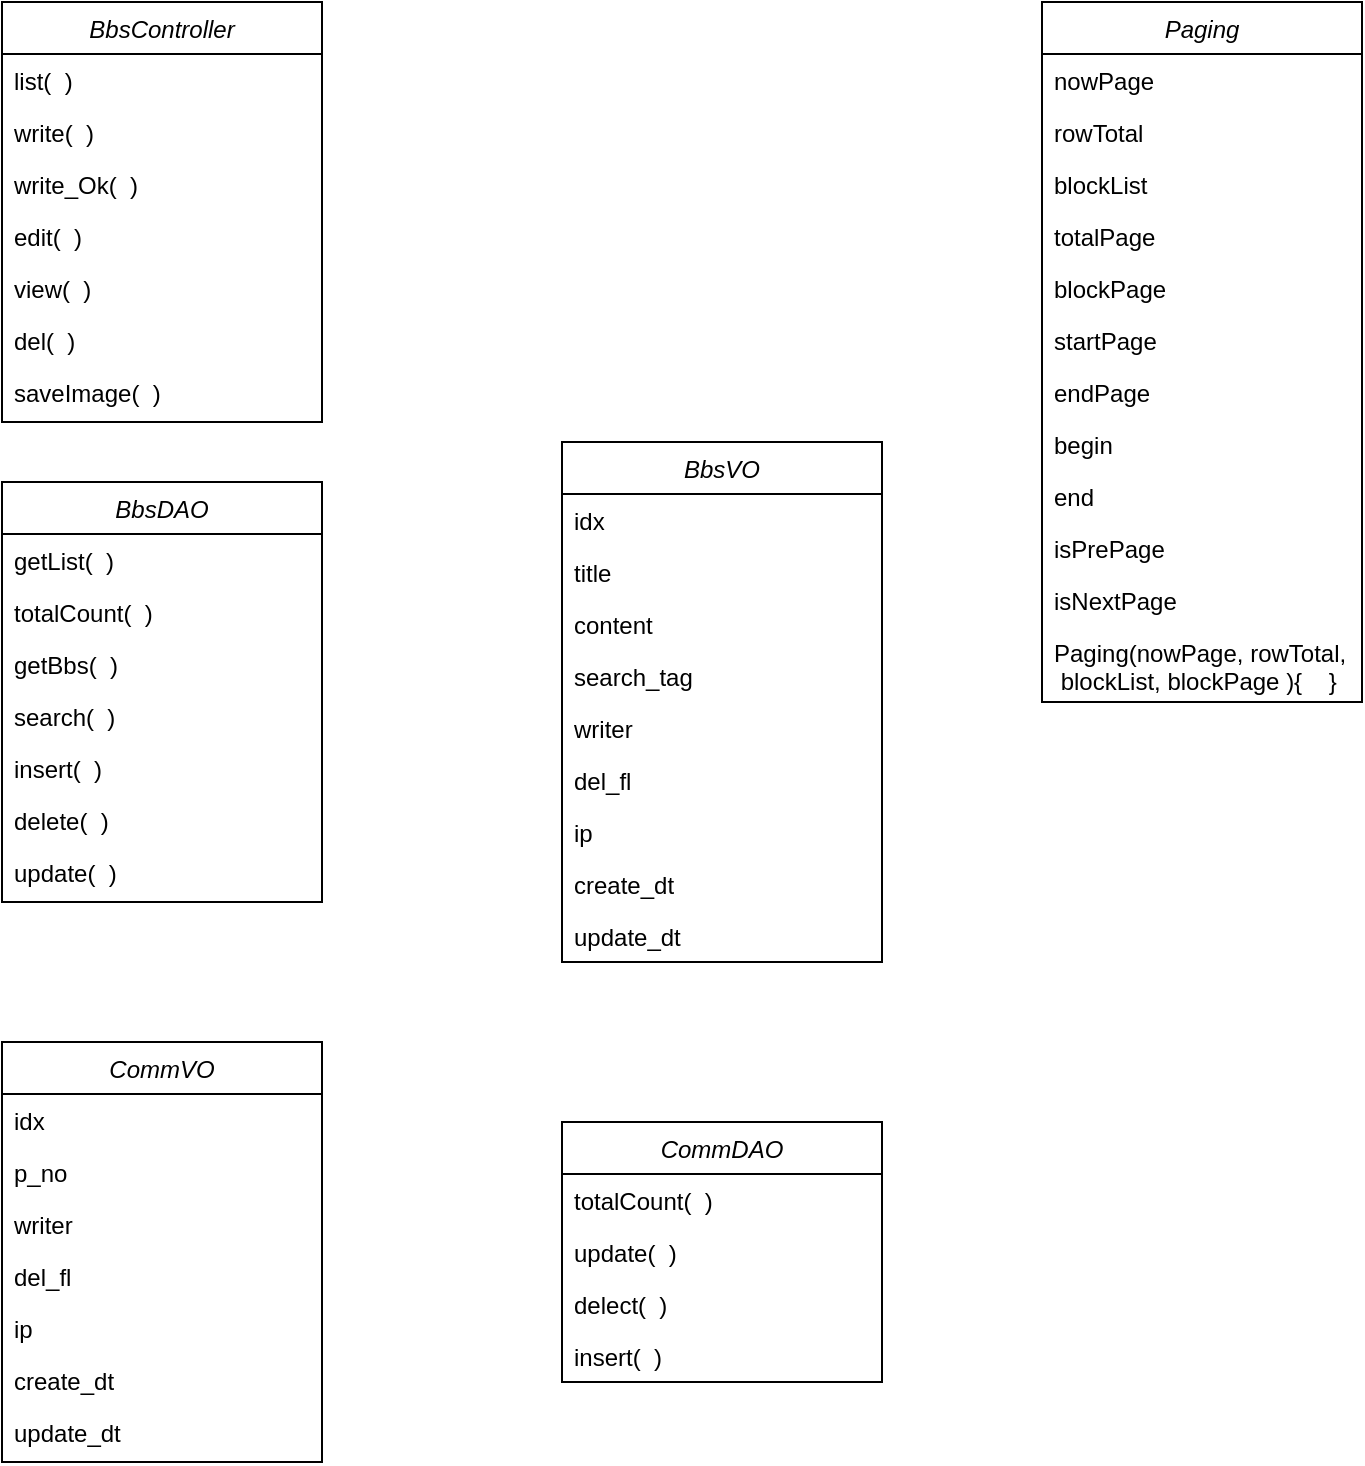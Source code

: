 <mxfile version="13.9.2" type="github">
  <diagram id="C5RBs43oDa-KdzZeNtuy" name="Page-1">
    <mxGraphModel dx="1102" dy="614" grid="1" gridSize="10" guides="1" tooltips="1" connect="1" arrows="1" fold="1" page="1" pageScale="1" pageWidth="827" pageHeight="1169" math="0" shadow="0">
      <root>
        <mxCell id="WIyWlLk6GJQsqaUBKTNV-0" />
        <mxCell id="WIyWlLk6GJQsqaUBKTNV-1" parent="WIyWlLk6GJQsqaUBKTNV-0" />
        <mxCell id="zkfFHV4jXpPFQw0GAbJ--0" value="BbsController" style="swimlane;fontStyle=2;align=center;verticalAlign=top;childLayout=stackLayout;horizontal=1;startSize=26;horizontalStack=0;resizeParent=1;resizeLast=0;collapsible=1;marginBottom=0;rounded=0;shadow=0;strokeWidth=1;" parent="WIyWlLk6GJQsqaUBKTNV-1" vertex="1">
          <mxGeometry x="80" y="80" width="160" height="210" as="geometry">
            <mxRectangle x="230" y="140" width="160" height="26" as="alternateBounds" />
          </mxGeometry>
        </mxCell>
        <mxCell id="zkfFHV4jXpPFQw0GAbJ--1" value="list(  )" style="text;align=left;verticalAlign=top;spacingLeft=4;spacingRight=4;overflow=hidden;rotatable=0;points=[[0,0.5],[1,0.5]];portConstraint=eastwest;" parent="zkfFHV4jXpPFQw0GAbJ--0" vertex="1">
          <mxGeometry y="26" width="160" height="26" as="geometry" />
        </mxCell>
        <mxCell id="zkfFHV4jXpPFQw0GAbJ--2" value="write(  )" style="text;align=left;verticalAlign=top;spacingLeft=4;spacingRight=4;overflow=hidden;rotatable=0;points=[[0,0.5],[1,0.5]];portConstraint=eastwest;rounded=0;shadow=0;html=0;" parent="zkfFHV4jXpPFQw0GAbJ--0" vertex="1">
          <mxGeometry y="52" width="160" height="26" as="geometry" />
        </mxCell>
        <mxCell id="lUkgYYSTIfKOrRznJJBq-38" value="write_Ok(  )" style="text;align=left;verticalAlign=top;spacingLeft=4;spacingRight=4;overflow=hidden;rotatable=0;points=[[0,0.5],[1,0.5]];portConstraint=eastwest;" vertex="1" parent="zkfFHV4jXpPFQw0GAbJ--0">
          <mxGeometry y="78" width="160" height="26" as="geometry" />
        </mxCell>
        <mxCell id="zkfFHV4jXpPFQw0GAbJ--5" value="edit(  )" style="text;align=left;verticalAlign=top;spacingLeft=4;spacingRight=4;overflow=hidden;rotatable=0;points=[[0,0.5],[1,0.5]];portConstraint=eastwest;" parent="zkfFHV4jXpPFQw0GAbJ--0" vertex="1">
          <mxGeometry y="104" width="160" height="26" as="geometry" />
        </mxCell>
        <mxCell id="lUkgYYSTIfKOrRznJJBq-1" value="view(  )" style="text;align=left;verticalAlign=top;spacingLeft=4;spacingRight=4;overflow=hidden;rotatable=0;points=[[0,0.5],[1,0.5]];portConstraint=eastwest;" vertex="1" parent="zkfFHV4jXpPFQw0GAbJ--0">
          <mxGeometry y="130" width="160" height="26" as="geometry" />
        </mxCell>
        <mxCell id="lUkgYYSTIfKOrRznJJBq-2" value="del(  )" style="text;align=left;verticalAlign=top;spacingLeft=4;spacingRight=4;overflow=hidden;rotatable=0;points=[[0,0.5],[1,0.5]];portConstraint=eastwest;" vertex="1" parent="zkfFHV4jXpPFQw0GAbJ--0">
          <mxGeometry y="156" width="160" height="26" as="geometry" />
        </mxCell>
        <mxCell id="lUkgYYSTIfKOrRznJJBq-3" value="saveImage(  )" style="text;align=left;verticalAlign=top;spacingLeft=4;spacingRight=4;overflow=hidden;rotatable=0;points=[[0,0.5],[1,0.5]];portConstraint=eastwest;" vertex="1" parent="zkfFHV4jXpPFQw0GAbJ--0">
          <mxGeometry y="182" width="160" height="26" as="geometry" />
        </mxCell>
        <mxCell id="lUkgYYSTIfKOrRznJJBq-4" value="BbsDAO" style="swimlane;fontStyle=2;align=center;verticalAlign=top;childLayout=stackLayout;horizontal=1;startSize=26;horizontalStack=0;resizeParent=1;resizeLast=0;collapsible=1;marginBottom=0;rounded=0;shadow=0;strokeWidth=1;" vertex="1" parent="WIyWlLk6GJQsqaUBKTNV-1">
          <mxGeometry x="80" y="320" width="160" height="210" as="geometry">
            <mxRectangle x="230" y="140" width="160" height="26" as="alternateBounds" />
          </mxGeometry>
        </mxCell>
        <mxCell id="lUkgYYSTIfKOrRznJJBq-5" value="getList(  )" style="text;align=left;verticalAlign=top;spacingLeft=4;spacingRight=4;overflow=hidden;rotatable=0;points=[[0,0.5],[1,0.5]];portConstraint=eastwest;" vertex="1" parent="lUkgYYSTIfKOrRznJJBq-4">
          <mxGeometry y="26" width="160" height="26" as="geometry" />
        </mxCell>
        <mxCell id="lUkgYYSTIfKOrRznJJBq-6" value="totalCount(  )" style="text;align=left;verticalAlign=top;spacingLeft=4;spacingRight=4;overflow=hidden;rotatable=0;points=[[0,0.5],[1,0.5]];portConstraint=eastwest;rounded=0;shadow=0;html=0;" vertex="1" parent="lUkgYYSTIfKOrRznJJBq-4">
          <mxGeometry y="52" width="160" height="26" as="geometry" />
        </mxCell>
        <mxCell id="lUkgYYSTIfKOrRznJJBq-8" value="getBbs(  )" style="text;align=left;verticalAlign=top;spacingLeft=4;spacingRight=4;overflow=hidden;rotatable=0;points=[[0,0.5],[1,0.5]];portConstraint=eastwest;" vertex="1" parent="lUkgYYSTIfKOrRznJJBq-4">
          <mxGeometry y="78" width="160" height="26" as="geometry" />
        </mxCell>
        <mxCell id="lUkgYYSTIfKOrRznJJBq-41" value="search(  )" style="text;align=left;verticalAlign=top;spacingLeft=4;spacingRight=4;overflow=hidden;rotatable=0;points=[[0,0.5],[1,0.5]];portConstraint=eastwest;rounded=0;shadow=0;html=0;" vertex="1" parent="lUkgYYSTIfKOrRznJJBq-4">
          <mxGeometry y="104" width="160" height="26" as="geometry" />
        </mxCell>
        <mxCell id="lUkgYYSTIfKOrRznJJBq-9" value="insert(  )" style="text;align=left;verticalAlign=top;spacingLeft=4;spacingRight=4;overflow=hidden;rotatable=0;points=[[0,0.5],[1,0.5]];portConstraint=eastwest;" vertex="1" parent="lUkgYYSTIfKOrRznJJBq-4">
          <mxGeometry y="130" width="160" height="26" as="geometry" />
        </mxCell>
        <mxCell id="lUkgYYSTIfKOrRznJJBq-10" value="delete(  )" style="text;align=left;verticalAlign=top;spacingLeft=4;spacingRight=4;overflow=hidden;rotatable=0;points=[[0,0.5],[1,0.5]];portConstraint=eastwest;" vertex="1" parent="lUkgYYSTIfKOrRznJJBq-4">
          <mxGeometry y="156" width="160" height="26" as="geometry" />
        </mxCell>
        <mxCell id="lUkgYYSTIfKOrRznJJBq-11" value="update(  )" style="text;align=left;verticalAlign=top;spacingLeft=4;spacingRight=4;overflow=hidden;rotatable=0;points=[[0,0.5],[1,0.5]];portConstraint=eastwest;" vertex="1" parent="lUkgYYSTIfKOrRznJJBq-4">
          <mxGeometry y="182" width="160" height="26" as="geometry" />
        </mxCell>
        <mxCell id="lUkgYYSTIfKOrRznJJBq-12" value="BbsVO" style="swimlane;fontStyle=2;align=center;verticalAlign=top;childLayout=stackLayout;horizontal=1;startSize=26;horizontalStack=0;resizeParent=1;resizeLast=0;collapsible=1;marginBottom=0;rounded=0;shadow=0;strokeWidth=1;" vertex="1" parent="WIyWlLk6GJQsqaUBKTNV-1">
          <mxGeometry x="360" y="300" width="160" height="260" as="geometry">
            <mxRectangle x="230" y="140" width="160" height="26" as="alternateBounds" />
          </mxGeometry>
        </mxCell>
        <mxCell id="lUkgYYSTIfKOrRznJJBq-13" value="idx" style="text;align=left;verticalAlign=top;spacingLeft=4;spacingRight=4;overflow=hidden;rotatable=0;points=[[0,0.5],[1,0.5]];portConstraint=eastwest;" vertex="1" parent="lUkgYYSTIfKOrRznJJBq-12">
          <mxGeometry y="26" width="160" height="26" as="geometry" />
        </mxCell>
        <mxCell id="lUkgYYSTIfKOrRznJJBq-14" value="title" style="text;align=left;verticalAlign=top;spacingLeft=4;spacingRight=4;overflow=hidden;rotatable=0;points=[[0,0.5],[1,0.5]];portConstraint=eastwest;rounded=0;shadow=0;html=0;" vertex="1" parent="lUkgYYSTIfKOrRznJJBq-12">
          <mxGeometry y="52" width="160" height="26" as="geometry" />
        </mxCell>
        <mxCell id="lUkgYYSTIfKOrRznJJBq-42" value="content" style="text;align=left;verticalAlign=top;spacingLeft=4;spacingRight=4;overflow=hidden;rotatable=0;points=[[0,0.5],[1,0.5]];portConstraint=eastwest;rounded=0;shadow=0;html=0;" vertex="1" parent="lUkgYYSTIfKOrRznJJBq-12">
          <mxGeometry y="78" width="160" height="26" as="geometry" />
        </mxCell>
        <mxCell id="lUkgYYSTIfKOrRznJJBq-16" value="search_tag" style="text;align=left;verticalAlign=top;spacingLeft=4;spacingRight=4;overflow=hidden;rotatable=0;points=[[0,0.5],[1,0.5]];portConstraint=eastwest;" vertex="1" parent="lUkgYYSTIfKOrRznJJBq-12">
          <mxGeometry y="104" width="160" height="26" as="geometry" />
        </mxCell>
        <mxCell id="lUkgYYSTIfKOrRznJJBq-17" value="writer" style="text;align=left;verticalAlign=top;spacingLeft=4;spacingRight=4;overflow=hidden;rotatable=0;points=[[0,0.5],[1,0.5]];portConstraint=eastwest;" vertex="1" parent="lUkgYYSTIfKOrRznJJBq-12">
          <mxGeometry y="130" width="160" height="26" as="geometry" />
        </mxCell>
        <mxCell id="lUkgYYSTIfKOrRznJJBq-18" value="del_fl" style="text;align=left;verticalAlign=top;spacingLeft=4;spacingRight=4;overflow=hidden;rotatable=0;points=[[0,0.5],[1,0.5]];portConstraint=eastwest;" vertex="1" parent="lUkgYYSTIfKOrRznJJBq-12">
          <mxGeometry y="156" width="160" height="26" as="geometry" />
        </mxCell>
        <mxCell id="lUkgYYSTIfKOrRznJJBq-19" value="ip" style="text;align=left;verticalAlign=top;spacingLeft=4;spacingRight=4;overflow=hidden;rotatable=0;points=[[0,0.5],[1,0.5]];portConstraint=eastwest;" vertex="1" parent="lUkgYYSTIfKOrRznJJBq-12">
          <mxGeometry y="182" width="160" height="26" as="geometry" />
        </mxCell>
        <mxCell id="lUkgYYSTIfKOrRznJJBq-20" value="create_dt" style="text;align=left;verticalAlign=top;spacingLeft=4;spacingRight=4;overflow=hidden;rotatable=0;points=[[0,0.5],[1,0.5]];portConstraint=eastwest;" vertex="1" parent="lUkgYYSTIfKOrRznJJBq-12">
          <mxGeometry y="208" width="160" height="26" as="geometry" />
        </mxCell>
        <mxCell id="lUkgYYSTIfKOrRznJJBq-21" value="update_dt" style="text;align=left;verticalAlign=top;spacingLeft=4;spacingRight=4;overflow=hidden;rotatable=0;points=[[0,0.5],[1,0.5]];portConstraint=eastwest;" vertex="1" parent="lUkgYYSTIfKOrRznJJBq-12">
          <mxGeometry y="234" width="160" height="26" as="geometry" />
        </mxCell>
        <mxCell id="lUkgYYSTIfKOrRznJJBq-22" value="CommVO" style="swimlane;fontStyle=2;align=center;verticalAlign=top;childLayout=stackLayout;horizontal=1;startSize=26;horizontalStack=0;resizeParent=1;resizeLast=0;collapsible=1;marginBottom=0;rounded=0;shadow=0;strokeWidth=1;" vertex="1" parent="WIyWlLk6GJQsqaUBKTNV-1">
          <mxGeometry x="80" y="600" width="160" height="210" as="geometry">
            <mxRectangle x="230" y="140" width="160" height="26" as="alternateBounds" />
          </mxGeometry>
        </mxCell>
        <mxCell id="lUkgYYSTIfKOrRznJJBq-23" value="idx" style="text;align=left;verticalAlign=top;spacingLeft=4;spacingRight=4;overflow=hidden;rotatable=0;points=[[0,0.5],[1,0.5]];portConstraint=eastwest;" vertex="1" parent="lUkgYYSTIfKOrRznJJBq-22">
          <mxGeometry y="26" width="160" height="26" as="geometry" />
        </mxCell>
        <mxCell id="lUkgYYSTIfKOrRznJJBq-24" value="p_no" style="text;align=left;verticalAlign=top;spacingLeft=4;spacingRight=4;overflow=hidden;rotatable=0;points=[[0,0.5],[1,0.5]];portConstraint=eastwest;rounded=0;shadow=0;html=0;" vertex="1" parent="lUkgYYSTIfKOrRznJJBq-22">
          <mxGeometry y="52" width="160" height="26" as="geometry" />
        </mxCell>
        <mxCell id="lUkgYYSTIfKOrRznJJBq-40" value="writer" style="text;align=left;verticalAlign=top;spacingLeft=4;spacingRight=4;overflow=hidden;rotatable=0;points=[[0,0.5],[1,0.5]];portConstraint=eastwest;rounded=0;shadow=0;html=0;" vertex="1" parent="lUkgYYSTIfKOrRznJJBq-22">
          <mxGeometry y="78" width="160" height="26" as="geometry" />
        </mxCell>
        <mxCell id="lUkgYYSTIfKOrRznJJBq-26" value="del_fl" style="text;align=left;verticalAlign=top;spacingLeft=4;spacingRight=4;overflow=hidden;rotatable=0;points=[[0,0.5],[1,0.5]];portConstraint=eastwest;" vertex="1" parent="lUkgYYSTIfKOrRznJJBq-22">
          <mxGeometry y="104" width="160" height="26" as="geometry" />
        </mxCell>
        <mxCell id="lUkgYYSTIfKOrRznJJBq-27" value="ip" style="text;align=left;verticalAlign=top;spacingLeft=4;spacingRight=4;overflow=hidden;rotatable=0;points=[[0,0.5],[1,0.5]];portConstraint=eastwest;" vertex="1" parent="lUkgYYSTIfKOrRznJJBq-22">
          <mxGeometry y="130" width="160" height="26" as="geometry" />
        </mxCell>
        <mxCell id="lUkgYYSTIfKOrRznJJBq-28" value="create_dt" style="text;align=left;verticalAlign=top;spacingLeft=4;spacingRight=4;overflow=hidden;rotatable=0;points=[[0,0.5],[1,0.5]];portConstraint=eastwest;" vertex="1" parent="lUkgYYSTIfKOrRznJJBq-22">
          <mxGeometry y="156" width="160" height="26" as="geometry" />
        </mxCell>
        <mxCell id="lUkgYYSTIfKOrRznJJBq-29" value="update_dt" style="text;align=left;verticalAlign=top;spacingLeft=4;spacingRight=4;overflow=hidden;rotatable=0;points=[[0,0.5],[1,0.5]];portConstraint=eastwest;" vertex="1" parent="lUkgYYSTIfKOrRznJJBq-22">
          <mxGeometry y="182" width="160" height="26" as="geometry" />
        </mxCell>
        <mxCell id="lUkgYYSTIfKOrRznJJBq-30" value="CommDAO" style="swimlane;fontStyle=2;align=center;verticalAlign=top;childLayout=stackLayout;horizontal=1;startSize=26;horizontalStack=0;resizeParent=1;resizeLast=0;collapsible=1;marginBottom=0;rounded=0;shadow=0;strokeWidth=1;" vertex="1" parent="WIyWlLk6GJQsqaUBKTNV-1">
          <mxGeometry x="360" y="640" width="160" height="130" as="geometry">
            <mxRectangle x="230" y="140" width="160" height="26" as="alternateBounds" />
          </mxGeometry>
        </mxCell>
        <mxCell id="lUkgYYSTIfKOrRznJJBq-31" value="totalCount(  )" style="text;align=left;verticalAlign=top;spacingLeft=4;spacingRight=4;overflow=hidden;rotatable=0;points=[[0,0.5],[1,0.5]];portConstraint=eastwest;" vertex="1" parent="lUkgYYSTIfKOrRznJJBq-30">
          <mxGeometry y="26" width="160" height="26" as="geometry" />
        </mxCell>
        <mxCell id="lUkgYYSTIfKOrRznJJBq-32" value="update(  )" style="text;align=left;verticalAlign=top;spacingLeft=4;spacingRight=4;overflow=hidden;rotatable=0;points=[[0,0.5],[1,0.5]];portConstraint=eastwest;rounded=0;shadow=0;html=0;" vertex="1" parent="lUkgYYSTIfKOrRznJJBq-30">
          <mxGeometry y="52" width="160" height="26" as="geometry" />
        </mxCell>
        <mxCell id="lUkgYYSTIfKOrRznJJBq-34" value="delect(  )" style="text;align=left;verticalAlign=top;spacingLeft=4;spacingRight=4;overflow=hidden;rotatable=0;points=[[0,0.5],[1,0.5]];portConstraint=eastwest;" vertex="1" parent="lUkgYYSTIfKOrRznJJBq-30">
          <mxGeometry y="78" width="160" height="26" as="geometry" />
        </mxCell>
        <mxCell id="lUkgYYSTIfKOrRznJJBq-39" value="insert(  )" style="text;align=left;verticalAlign=top;spacingLeft=4;spacingRight=4;overflow=hidden;rotatable=0;points=[[0,0.5],[1,0.5]];portConstraint=eastwest;rounded=0;shadow=0;html=0;" vertex="1" parent="lUkgYYSTIfKOrRznJJBq-30">
          <mxGeometry y="104" width="160" height="26" as="geometry" />
        </mxCell>
        <mxCell id="lUkgYYSTIfKOrRznJJBq-43" value="Paging" style="swimlane;fontStyle=2;align=center;verticalAlign=top;childLayout=stackLayout;horizontal=1;startSize=26;horizontalStack=0;resizeParent=1;resizeLast=0;collapsible=1;marginBottom=0;rounded=0;shadow=0;strokeWidth=1;" vertex="1" parent="WIyWlLk6GJQsqaUBKTNV-1">
          <mxGeometry x="600" y="80" width="160" height="350" as="geometry">
            <mxRectangle x="230" y="140" width="160" height="26" as="alternateBounds" />
          </mxGeometry>
        </mxCell>
        <mxCell id="lUkgYYSTIfKOrRznJJBq-51" value="nowPage" style="text;align=left;verticalAlign=top;spacingLeft=4;spacingRight=4;overflow=hidden;rotatable=0;points=[[0,0.5],[1,0.5]];portConstraint=eastwest;" vertex="1" parent="lUkgYYSTIfKOrRznJJBq-43">
          <mxGeometry y="26" width="160" height="26" as="geometry" />
        </mxCell>
        <mxCell id="lUkgYYSTIfKOrRznJJBq-52" value="rowTotal " style="text;align=left;verticalAlign=top;spacingLeft=4;spacingRight=4;overflow=hidden;rotatable=0;points=[[0,0.5],[1,0.5]];portConstraint=eastwest;" vertex="1" parent="lUkgYYSTIfKOrRznJJBq-43">
          <mxGeometry y="52" width="160" height="26" as="geometry" />
        </mxCell>
        <mxCell id="lUkgYYSTIfKOrRznJJBq-53" value="blockList" style="text;align=left;verticalAlign=top;spacingLeft=4;spacingRight=4;overflow=hidden;rotatable=0;points=[[0,0.5],[1,0.5]];portConstraint=eastwest;" vertex="1" parent="lUkgYYSTIfKOrRznJJBq-43">
          <mxGeometry y="78" width="160" height="26" as="geometry" />
        </mxCell>
        <mxCell id="lUkgYYSTIfKOrRznJJBq-55" value="totalPage" style="text;align=left;verticalAlign=top;spacingLeft=4;spacingRight=4;overflow=hidden;rotatable=0;points=[[0,0.5],[1,0.5]];portConstraint=eastwest;" vertex="1" parent="lUkgYYSTIfKOrRznJJBq-43">
          <mxGeometry y="104" width="160" height="26" as="geometry" />
        </mxCell>
        <mxCell id="lUkgYYSTIfKOrRznJJBq-56" value="blockPage" style="text;align=left;verticalAlign=top;spacingLeft=4;spacingRight=4;overflow=hidden;rotatable=0;points=[[0,0.5],[1,0.5]];portConstraint=eastwest;" vertex="1" parent="lUkgYYSTIfKOrRznJJBq-43">
          <mxGeometry y="130" width="160" height="26" as="geometry" />
        </mxCell>
        <mxCell id="lUkgYYSTIfKOrRznJJBq-57" value="startPage" style="text;align=left;verticalAlign=top;spacingLeft=4;spacingRight=4;overflow=hidden;rotatable=0;points=[[0,0.5],[1,0.5]];portConstraint=eastwest;" vertex="1" parent="lUkgYYSTIfKOrRznJJBq-43">
          <mxGeometry y="156" width="160" height="26" as="geometry" />
        </mxCell>
        <mxCell id="lUkgYYSTIfKOrRznJJBq-54" value="endPage" style="text;align=left;verticalAlign=top;spacingLeft=4;spacingRight=4;overflow=hidden;rotatable=0;points=[[0,0.5],[1,0.5]];portConstraint=eastwest;" vertex="1" parent="lUkgYYSTIfKOrRznJJBq-43">
          <mxGeometry y="182" width="160" height="26" as="geometry" />
        </mxCell>
        <mxCell id="lUkgYYSTIfKOrRznJJBq-58" value="begin" style="text;align=left;verticalAlign=top;spacingLeft=4;spacingRight=4;overflow=hidden;rotatable=0;points=[[0,0.5],[1,0.5]];portConstraint=eastwest;" vertex="1" parent="lUkgYYSTIfKOrRznJJBq-43">
          <mxGeometry y="208" width="160" height="26" as="geometry" />
        </mxCell>
        <mxCell id="lUkgYYSTIfKOrRznJJBq-59" value="end" style="text;align=left;verticalAlign=top;spacingLeft=4;spacingRight=4;overflow=hidden;rotatable=0;points=[[0,0.5],[1,0.5]];portConstraint=eastwest;" vertex="1" parent="lUkgYYSTIfKOrRznJJBq-43">
          <mxGeometry y="234" width="160" height="26" as="geometry" />
        </mxCell>
        <mxCell id="lUkgYYSTIfKOrRznJJBq-60" value="isPrePage" style="text;align=left;verticalAlign=top;spacingLeft=4;spacingRight=4;overflow=hidden;rotatable=0;points=[[0,0.5],[1,0.5]];portConstraint=eastwest;" vertex="1" parent="lUkgYYSTIfKOrRznJJBq-43">
          <mxGeometry y="260" width="160" height="26" as="geometry" />
        </mxCell>
        <mxCell id="lUkgYYSTIfKOrRznJJBq-61" value="isNextPage" style="text;align=left;verticalAlign=top;spacingLeft=4;spacingRight=4;overflow=hidden;rotatable=0;points=[[0,0.5],[1,0.5]];portConstraint=eastwest;" vertex="1" parent="lUkgYYSTIfKOrRznJJBq-43">
          <mxGeometry y="286" width="160" height="26" as="geometry" />
        </mxCell>
        <mxCell id="lUkgYYSTIfKOrRznJJBq-62" value="Paging(nowPage, rowTotal,&#xa; blockList, blockPage ){    }" style="text;align=left;verticalAlign=top;spacingLeft=4;spacingRight=4;overflow=hidden;rotatable=0;points=[[0,0.5],[1,0.5]];portConstraint=eastwest;" vertex="1" parent="lUkgYYSTIfKOrRznJJBq-43">
          <mxGeometry y="312" width="160" height="38" as="geometry" />
        </mxCell>
      </root>
    </mxGraphModel>
  </diagram>
</mxfile>
